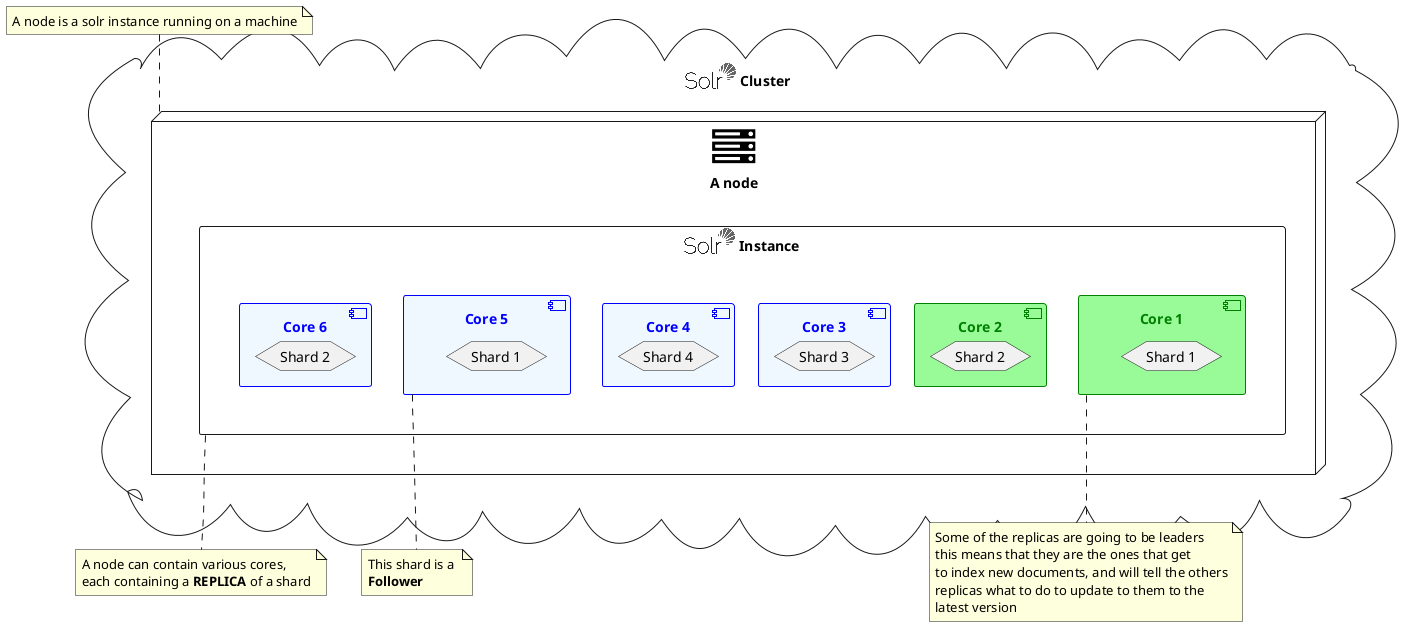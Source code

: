 @startuml solr-cloud-physical
!include <logos/solr>
!include <tupadr3/font-awesome/server>
cloud "<$solr> Cluster" as cluster {
    node "<$server>\nA node" as node1 {
        rectangle "<$solr> Instance" as si1 {
            component "Core 1" as core1 #palegreen;line:green;text:green{
                hexagon "Shard 1"
            }
            component "Core 2" as core2 #palegreen;line:green;text:green{
                hexagon "Shard 2"
            }
            component "Core 3" as core3 #aliceblue;line:blue;text:blue{
                hexagon "Shard 3"
            }
            component "Core 4" as core4 #aliceblue;line:blue;text:blue{
                hexagon "Shard 4"
            }
            component "Core 5" as core5 #aliceblue;line:blue;text:blue{
                hexagon "Shard 1" as sha1
            }
            component "Core 6" as core6 #aliceblue;line:blue;text:blue{
                hexagon "Shard 2" as sha23
            }
        }
    }
    ''database "Collection two" as collection2
    ''database "Collection three" as collection3
}

note top of node1
    A node is a solr instance running on a machine
end note

note bottom of si1
    A node can contain various cores, 
    each containing a <b>REPLICA</b> of a shard
end note

note bottom of core1
    Some of the replicas are going to be leaders
    this means that they are the ones that get
    to index new documents, and will tell the others
    replicas what to do to update to them to the
    latest version
end note

note bottom of core5
    This shard is a 
    <b>Follower</b>
end note
@enduml